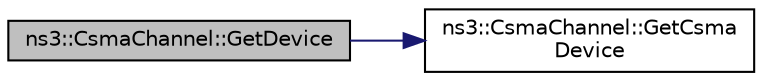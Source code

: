 digraph "ns3::CsmaChannel::GetDevice"
{
  edge [fontname="Helvetica",fontsize="10",labelfontname="Helvetica",labelfontsize="10"];
  node [fontname="Helvetica",fontsize="10",shape=record];
  rankdir="LR";
  Node1 [label="ns3::CsmaChannel::GetDevice",height=0.2,width=0.4,color="black", fillcolor="grey75", style="filled", fontcolor="black"];
  Node1 -> Node2 [color="midnightblue",fontsize="10",style="solid"];
  Node2 [label="ns3::CsmaChannel::GetCsma\lDevice",height=0.2,width=0.4,color="black", fillcolor="white", style="filled",URL="$de/d86/classns3_1_1CsmaChannel.html#a3d8a5c15b90586f0c34313a1f3471c37"];
}
